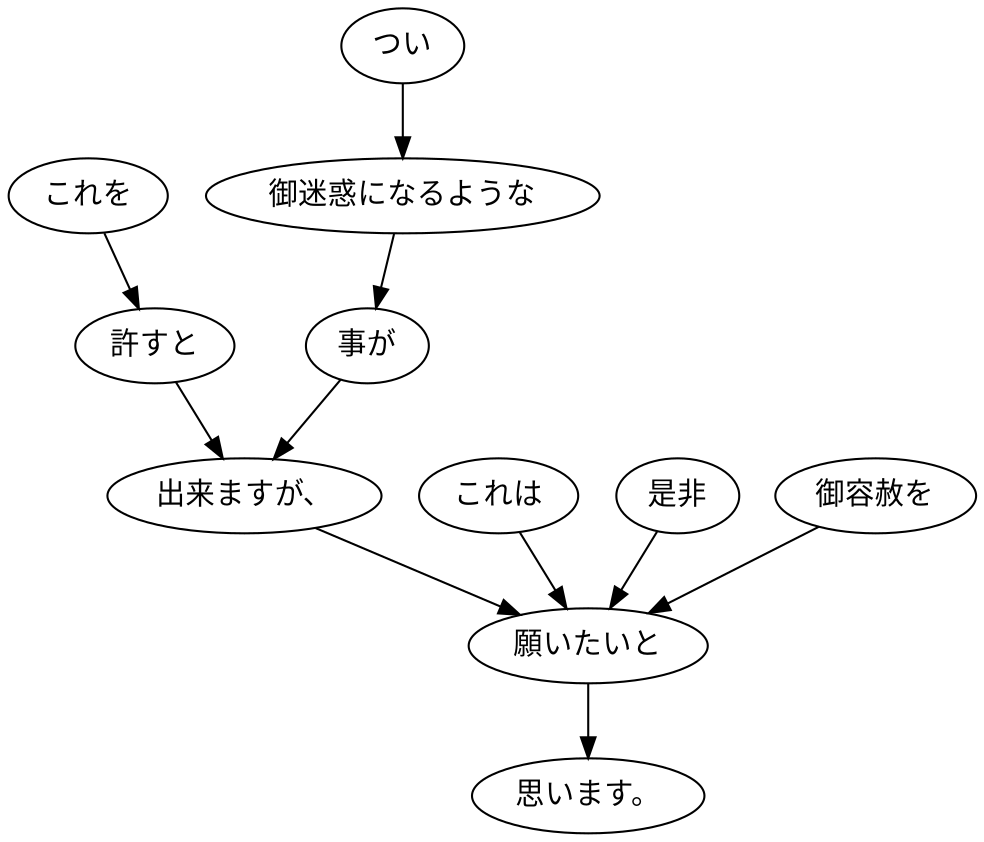 digraph graph5195 {
	node0 [label="これを"];
	node1 [label="許すと"];
	node2 [label="つい"];
	node3 [label="御迷惑になるような"];
	node4 [label="事が"];
	node5 [label="出来ますが、"];
	node6 [label="これは"];
	node7 [label="是非"];
	node8 [label="御容赦を"];
	node9 [label="願いたいと"];
	node10 [label="思います。"];
	node0 -> node1;
	node1 -> node5;
	node2 -> node3;
	node3 -> node4;
	node4 -> node5;
	node5 -> node9;
	node6 -> node9;
	node7 -> node9;
	node8 -> node9;
	node9 -> node10;
}
